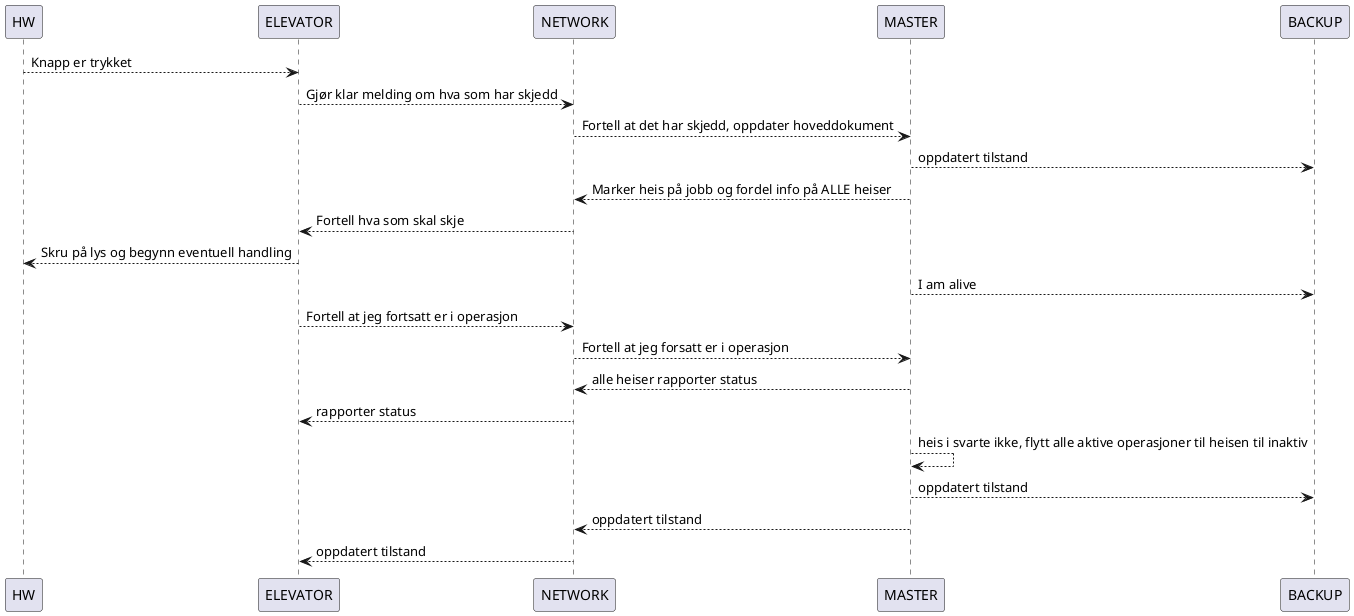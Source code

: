 @startuml

HW --> ELEVATOR : Knapp er trykket
ELEVATOR --> NETWORK : Gjør klar melding om hva som har skjedd
NETWORK --> MASTER : Fortell at det har skjedd, oppdater hoveddokument
MASTER --> BACKUP : oppdatert tilstand
MASTER --> NETWORK : Marker heis på jobb og fordel info på ALLE heiser
NETWORK --> ELEVATOR : Fortell hva som skal skje
ELEVATOR --> HW : Skru på lys og begynn eventuell handling
MASTER -->BACKUP : I am alive
ELEVATOR --> NETWORK : Fortell at jeg fortsatt er i operasjon
NETWORK --> MASTER : Fortell at jeg forsatt er i operasjon
MASTER --> NETWORK : alle heiser rapporter status
NETWORK --> ELEVATOR : rapporter status
MASTER --> MASTER : heis i svarte ikke, flytt alle aktive operasjoner til heisen til inaktiv
MASTER --> BACKUP : oppdatert tilstand
MASTER --> NETWORK : oppdatert tilstand
NETWORK --> ELEVATOR : oppdatert tilstand
@enduml
